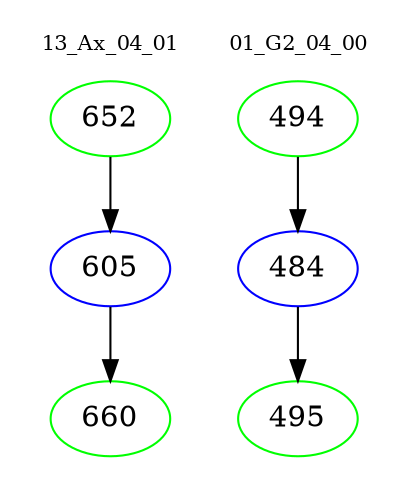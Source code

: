 digraph{
subgraph cluster_0 {
color = white
label = "13_Ax_04_01";
fontsize=10;
T0_652 [label="652", color="green"]
T0_652 -> T0_605 [color="black"]
T0_605 [label="605", color="blue"]
T0_605 -> T0_660 [color="black"]
T0_660 [label="660", color="green"]
}
subgraph cluster_1 {
color = white
label = "01_G2_04_00";
fontsize=10;
T1_494 [label="494", color="green"]
T1_494 -> T1_484 [color="black"]
T1_484 [label="484", color="blue"]
T1_484 -> T1_495 [color="black"]
T1_495 [label="495", color="green"]
}
}
